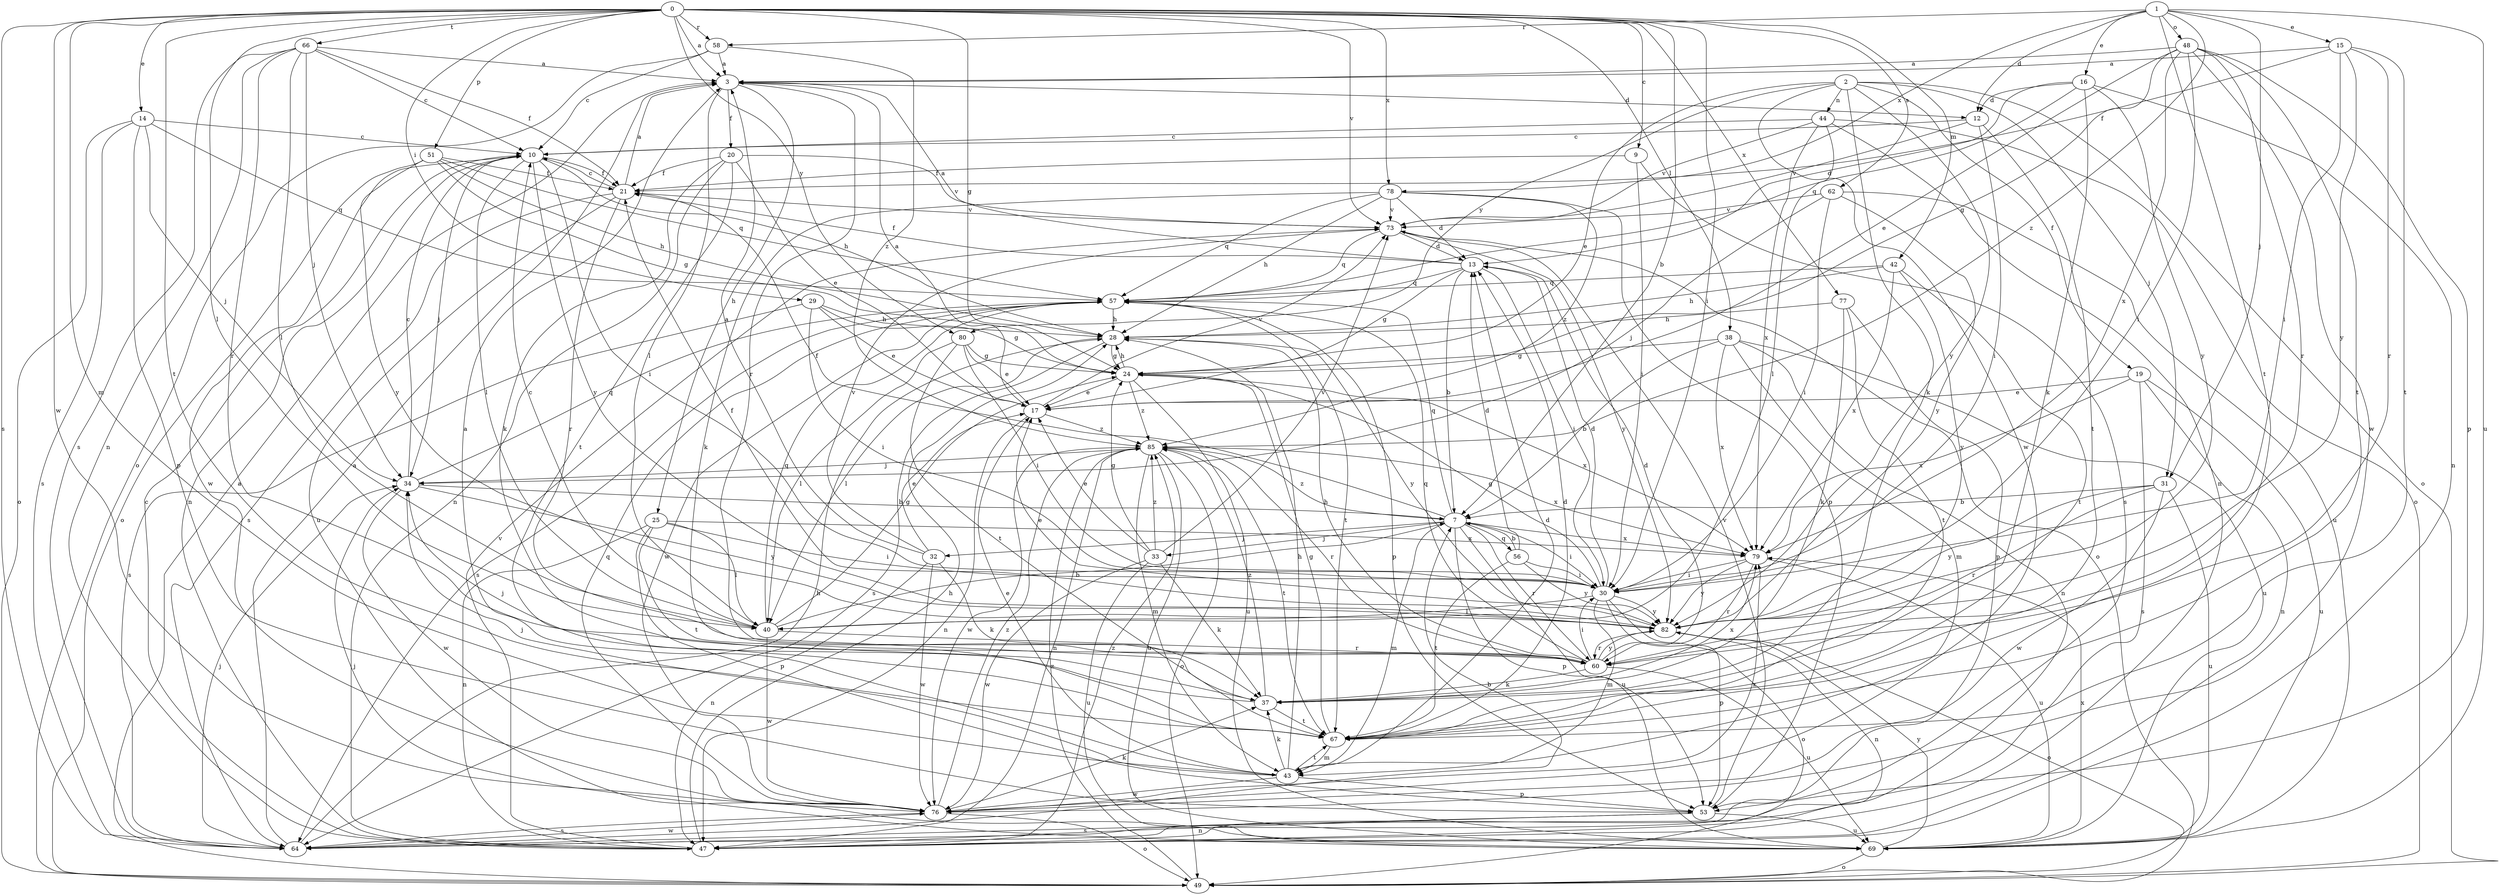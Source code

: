 strict digraph  {
0;
1;
2;
3;
7;
9;
10;
12;
13;
14;
15;
16;
17;
19;
20;
21;
24;
25;
28;
29;
30;
31;
32;
33;
34;
37;
38;
40;
42;
43;
44;
47;
48;
49;
51;
53;
56;
57;
58;
60;
62;
64;
66;
67;
69;
73;
76;
77;
78;
79;
80;
82;
85;
0 -> 3  [label=a];
0 -> 7  [label=b];
0 -> 9  [label=c];
0 -> 14  [label=e];
0 -> 24  [label=g];
0 -> 29  [label=i];
0 -> 30  [label=i];
0 -> 38  [label=l];
0 -> 40  [label=l];
0 -> 42  [label=m];
0 -> 43  [label=m];
0 -> 51  [label=p];
0 -> 58  [label=r];
0 -> 62  [label=s];
0 -> 64  [label=s];
0 -> 66  [label=t];
0 -> 67  [label=t];
0 -> 73  [label=v];
0 -> 76  [label=w];
0 -> 77  [label=x];
0 -> 78  [label=x];
0 -> 80  [label=y];
1 -> 12  [label=d];
1 -> 15  [label=e];
1 -> 16  [label=e];
1 -> 31  [label=j];
1 -> 48  [label=o];
1 -> 58  [label=r];
1 -> 67  [label=t];
1 -> 69  [label=u];
1 -> 78  [label=x];
1 -> 85  [label=z];
2 -> 17  [label=e];
2 -> 19  [label=f];
2 -> 31  [label=j];
2 -> 37  [label=k];
2 -> 44  [label=n];
2 -> 49  [label=o];
2 -> 76  [label=w];
2 -> 80  [label=y];
2 -> 82  [label=y];
3 -> 12  [label=d];
3 -> 20  [label=f];
3 -> 25  [label=h];
3 -> 40  [label=l];
3 -> 60  [label=r];
7 -> 21  [label=f];
7 -> 30  [label=i];
7 -> 32  [label=j];
7 -> 33  [label=j];
7 -> 43  [label=m];
7 -> 53  [label=p];
7 -> 56  [label=q];
7 -> 57  [label=q];
7 -> 60  [label=r];
7 -> 69  [label=u];
7 -> 79  [label=x];
7 -> 85  [label=z];
9 -> 21  [label=f];
9 -> 30  [label=i];
9 -> 64  [label=s];
10 -> 21  [label=f];
10 -> 28  [label=h];
10 -> 30  [label=i];
10 -> 34  [label=j];
10 -> 40  [label=l];
10 -> 47  [label=n];
10 -> 76  [label=w];
10 -> 82  [label=y];
12 -> 10  [label=c];
12 -> 30  [label=i];
12 -> 67  [label=t];
12 -> 73  [label=v];
13 -> 3  [label=a];
13 -> 7  [label=b];
13 -> 21  [label=f];
13 -> 24  [label=g];
13 -> 30  [label=i];
13 -> 57  [label=q];
14 -> 10  [label=c];
14 -> 34  [label=j];
14 -> 49  [label=o];
14 -> 53  [label=p];
14 -> 57  [label=q];
14 -> 64  [label=s];
15 -> 3  [label=a];
15 -> 21  [label=f];
15 -> 30  [label=i];
15 -> 60  [label=r];
15 -> 67  [label=t];
15 -> 82  [label=y];
16 -> 12  [label=d];
16 -> 13  [label=d];
16 -> 37  [label=k];
16 -> 47  [label=n];
16 -> 57  [label=q];
16 -> 82  [label=y];
17 -> 3  [label=a];
17 -> 47  [label=n];
17 -> 73  [label=v];
17 -> 85  [label=z];
19 -> 17  [label=e];
19 -> 47  [label=n];
19 -> 64  [label=s];
19 -> 69  [label=u];
19 -> 79  [label=x];
20 -> 17  [label=e];
20 -> 21  [label=f];
20 -> 37  [label=k];
20 -> 47  [label=n];
20 -> 67  [label=t];
20 -> 73  [label=v];
21 -> 3  [label=a];
21 -> 10  [label=c];
21 -> 60  [label=r];
21 -> 64  [label=s];
21 -> 69  [label=u];
21 -> 73  [label=v];
24 -> 17  [label=e];
24 -> 28  [label=h];
24 -> 69  [label=u];
24 -> 79  [label=x];
24 -> 85  [label=z];
25 -> 30  [label=i];
25 -> 40  [label=l];
25 -> 47  [label=n];
25 -> 53  [label=p];
25 -> 67  [label=t];
25 -> 79  [label=x];
28 -> 24  [label=g];
28 -> 40  [label=l];
28 -> 64  [label=s];
28 -> 82  [label=y];
29 -> 17  [label=e];
29 -> 24  [label=g];
29 -> 28  [label=h];
29 -> 30  [label=i];
29 -> 64  [label=s];
30 -> 13  [label=d];
30 -> 24  [label=g];
30 -> 40  [label=l];
30 -> 43  [label=m];
30 -> 49  [label=o];
30 -> 53  [label=p];
30 -> 82  [label=y];
31 -> 7  [label=b];
31 -> 60  [label=r];
31 -> 69  [label=u];
31 -> 76  [label=w];
31 -> 82  [label=y];
32 -> 3  [label=a];
32 -> 17  [label=e];
32 -> 37  [label=k];
32 -> 47  [label=n];
32 -> 73  [label=v];
32 -> 76  [label=w];
33 -> 17  [label=e];
33 -> 24  [label=g];
33 -> 37  [label=k];
33 -> 69  [label=u];
33 -> 73  [label=v];
33 -> 76  [label=w];
33 -> 85  [label=z];
34 -> 7  [label=b];
34 -> 10  [label=c];
34 -> 57  [label=q];
34 -> 76  [label=w];
34 -> 82  [label=y];
37 -> 34  [label=j];
37 -> 67  [label=t];
37 -> 79  [label=x];
37 -> 85  [label=z];
38 -> 7  [label=b];
38 -> 24  [label=g];
38 -> 43  [label=m];
38 -> 47  [label=n];
38 -> 69  [label=u];
38 -> 79  [label=x];
40 -> 7  [label=b];
40 -> 10  [label=c];
40 -> 24  [label=g];
40 -> 57  [label=q];
40 -> 60  [label=r];
40 -> 76  [label=w];
42 -> 28  [label=h];
42 -> 57  [label=q];
42 -> 67  [label=t];
42 -> 79  [label=x];
42 -> 82  [label=y];
43 -> 3  [label=a];
43 -> 13  [label=d];
43 -> 17  [label=e];
43 -> 28  [label=h];
43 -> 34  [label=j];
43 -> 37  [label=k];
43 -> 53  [label=p];
43 -> 67  [label=t];
43 -> 76  [label=w];
44 -> 10  [label=c];
44 -> 40  [label=l];
44 -> 47  [label=n];
44 -> 49  [label=o];
44 -> 73  [label=v];
44 -> 79  [label=x];
47 -> 10  [label=c];
47 -> 28  [label=h];
47 -> 73  [label=v];
47 -> 85  [label=z];
48 -> 3  [label=a];
48 -> 17  [label=e];
48 -> 24  [label=g];
48 -> 30  [label=i];
48 -> 53  [label=p];
48 -> 60  [label=r];
48 -> 67  [label=t];
48 -> 76  [label=w];
48 -> 79  [label=x];
49 -> 3  [label=a];
49 -> 85  [label=z];
51 -> 21  [label=f];
51 -> 24  [label=g];
51 -> 28  [label=h];
51 -> 49  [label=o];
51 -> 57  [label=q];
51 -> 82  [label=y];
53 -> 47  [label=n];
53 -> 64  [label=s];
53 -> 69  [label=u];
53 -> 73  [label=v];
56 -> 7  [label=b];
56 -> 13  [label=d];
56 -> 30  [label=i];
56 -> 67  [label=t];
56 -> 82  [label=y];
57 -> 28  [label=h];
57 -> 53  [label=p];
57 -> 64  [label=s];
57 -> 67  [label=t];
57 -> 76  [label=w];
58 -> 3  [label=a];
58 -> 10  [label=c];
58 -> 49  [label=o];
58 -> 85  [label=z];
60 -> 13  [label=d];
60 -> 28  [label=h];
60 -> 30  [label=i];
60 -> 37  [label=k];
60 -> 57  [label=q];
60 -> 69  [label=u];
60 -> 82  [label=y];
62 -> 30  [label=i];
62 -> 34  [label=j];
62 -> 69  [label=u];
62 -> 73  [label=v];
62 -> 82  [label=y];
64 -> 3  [label=a];
64 -> 7  [label=b];
64 -> 28  [label=h];
64 -> 34  [label=j];
64 -> 76  [label=w];
66 -> 3  [label=a];
66 -> 10  [label=c];
66 -> 21  [label=f];
66 -> 34  [label=j];
66 -> 40  [label=l];
66 -> 47  [label=n];
66 -> 60  [label=r];
66 -> 64  [label=s];
67 -> 13  [label=d];
67 -> 24  [label=g];
67 -> 43  [label=m];
69 -> 34  [label=j];
69 -> 49  [label=o];
69 -> 79  [label=x];
69 -> 82  [label=y];
73 -> 13  [label=d];
73 -> 49  [label=o];
73 -> 57  [label=q];
73 -> 82  [label=y];
76 -> 37  [label=k];
76 -> 49  [label=o];
76 -> 57  [label=q];
76 -> 64  [label=s];
76 -> 79  [label=x];
76 -> 85  [label=z];
77 -> 28  [label=h];
77 -> 37  [label=k];
77 -> 53  [label=p];
77 -> 67  [label=t];
78 -> 13  [label=d];
78 -> 28  [label=h];
78 -> 37  [label=k];
78 -> 53  [label=p];
78 -> 57  [label=q];
78 -> 73  [label=v];
78 -> 85  [label=z];
79 -> 30  [label=i];
79 -> 60  [label=r];
79 -> 69  [label=u];
79 -> 82  [label=y];
80 -> 17  [label=e];
80 -> 24  [label=g];
80 -> 30  [label=i];
80 -> 40  [label=l];
80 -> 67  [label=t];
82 -> 17  [label=e];
82 -> 21  [label=f];
82 -> 47  [label=n];
82 -> 49  [label=o];
82 -> 60  [label=r];
85 -> 34  [label=j];
85 -> 43  [label=m];
85 -> 47  [label=n];
85 -> 49  [label=o];
85 -> 60  [label=r];
85 -> 67  [label=t];
85 -> 69  [label=u];
85 -> 76  [label=w];
85 -> 79  [label=x];
}
